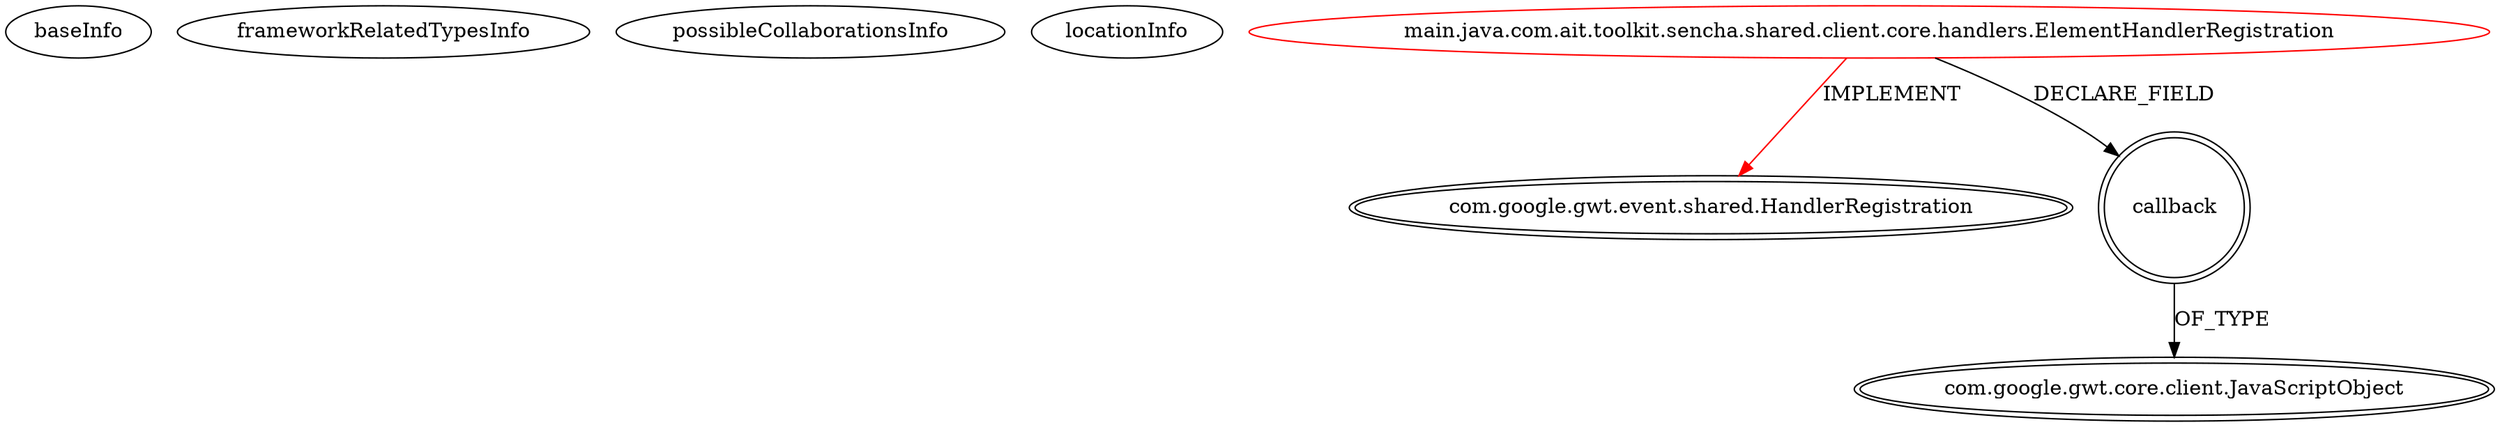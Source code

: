 digraph {
baseInfo[graphId=489,category="extension_graph",isAnonymous=false,possibleRelation=false]
frameworkRelatedTypesInfo[0="com.google.gwt.event.shared.HandlerRegistration"]
possibleCollaborationsInfo[]
locationInfo[projectName="ahome-it-ahome-sencha-shared",filePath="/ahome-it-ahome-sencha-shared/ahome-sencha-shared-master/ahome-sencha-shared/src/main/java/com/ait/toolkit/sencha/shared/client/core/handlers/ElementHandlerRegistration.java",contextSignature="ElementHandlerRegistration",graphId="489"]
0[label="main.java.com.ait.toolkit.sencha.shared.client.core.handlers.ElementHandlerRegistration",vertexType="ROOT_CLIENT_CLASS_DECLARATION",isFrameworkType=false,color=red]
1[label="com.google.gwt.event.shared.HandlerRegistration",vertexType="FRAMEWORK_INTERFACE_TYPE",isFrameworkType=true,peripheries=2]
2[label="callback",vertexType="FIELD_DECLARATION",isFrameworkType=true,peripheries=2,shape=circle]
3[label="com.google.gwt.core.client.JavaScriptObject",vertexType="FRAMEWORK_CLASS_TYPE",isFrameworkType=true,peripheries=2]
0->1[label="IMPLEMENT",color=red]
0->2[label="DECLARE_FIELD"]
2->3[label="OF_TYPE"]
}
